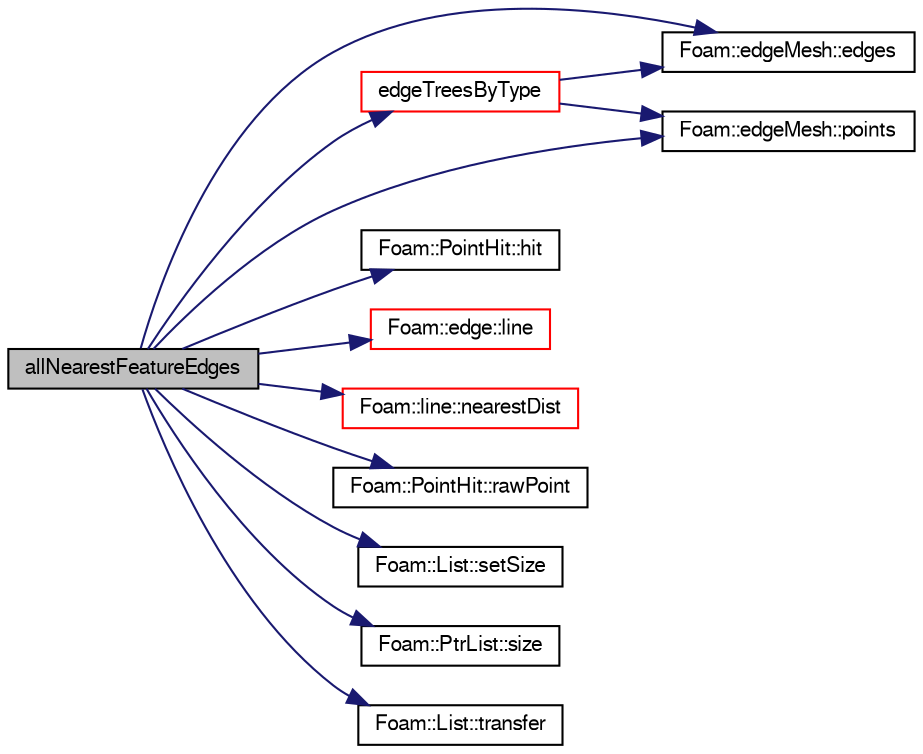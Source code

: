 digraph "allNearestFeatureEdges"
{
  bgcolor="transparent";
  edge [fontname="FreeSans",fontsize="10",labelfontname="FreeSans",labelfontsize="10"];
  node [fontname="FreeSans",fontsize="10",shape=record];
  rankdir="LR";
  Node591 [label="allNearestFeatureEdges",height=0.2,width=0.4,color="black", fillcolor="grey75", style="filled", fontcolor="black"];
  Node591 -> Node592 [color="midnightblue",fontsize="10",style="solid",fontname="FreeSans"];
  Node592 [label="Foam::edgeMesh::edges",height=0.2,width=0.4,color="black",URL="$a21754.html#a21d764179912ddda5c6f95193c289846",tooltip="Return edges. "];
  Node591 -> Node593 [color="midnightblue",fontsize="10",style="solid",fontname="FreeSans"];
  Node593 [label="edgeTreesByType",height=0.2,width=0.4,color="red",URL="$a21786.html#afa97552d0c5faeb838d8dea82fded8ea",tooltip="Demand driven construction of octree for boundary edges by type. "];
  Node593 -> Node595 [color="midnightblue",fontsize="10",style="solid",fontname="FreeSans"];
  Node595 [label="Foam::edgeMesh::points",height=0.2,width=0.4,color="black",URL="$a21754.html#ac44123fc1265297c41a43c3b62fdb4c2",tooltip="Return points. "];
  Node593 -> Node592 [color="midnightblue",fontsize="10",style="solid",fontname="FreeSans"];
  Node591 -> Node599 [color="midnightblue",fontsize="10",style="solid",fontname="FreeSans"];
  Node599 [label="Foam::PointHit::hit",height=0.2,width=0.4,color="black",URL="$a27558.html#aee8dc30bf27cefe419b15f96e594c155",tooltip="Is there a hit. "];
  Node591 -> Node600 [color="midnightblue",fontsize="10",style="solid",fontname="FreeSans"];
  Node600 [label="Foam::edge::line",height=0.2,width=0.4,color="red",URL="$a27210.html#a7e77f7ccd244bd2018175b700da722ca",tooltip="Return edge line. "];
  Node591 -> Node604 [color="midnightblue",fontsize="10",style="solid",fontname="FreeSans"];
  Node604 [label="Foam::line::nearestDist",height=0.2,width=0.4,color="red",URL="$a27550.html#a0ab00eab07060abff696ebe967f3fce0",tooltip="Return nearest distance to line from a given point. "];
  Node591 -> Node595 [color="midnightblue",fontsize="10",style="solid",fontname="FreeSans"];
  Node591 -> Node607 [color="midnightblue",fontsize="10",style="solid",fontname="FreeSans"];
  Node607 [label="Foam::PointHit::rawPoint",height=0.2,width=0.4,color="black",URL="$a27558.html#a479a270e3db1518fd61b8a756455786b",tooltip="Return point with no checking. "];
  Node591 -> Node608 [color="midnightblue",fontsize="10",style="solid",fontname="FreeSans"];
  Node608 [label="Foam::List::setSize",height=0.2,width=0.4,color="black",URL="$a25694.html#aedb985ffeaf1bdbfeccc2a8730405703",tooltip="Reset size of List. "];
  Node591 -> Node609 [color="midnightblue",fontsize="10",style="solid",fontname="FreeSans"];
  Node609 [label="Foam::PtrList::size",height=0.2,width=0.4,color="black",URL="$a25914.html#a47b3bf30da1eb3ab8076b5fbe00e0494",tooltip="Return the number of elements in the PtrList. "];
  Node591 -> Node610 [color="midnightblue",fontsize="10",style="solid",fontname="FreeSans"];
  Node610 [label="Foam::List::transfer",height=0.2,width=0.4,color="black",URL="$a25694.html#a25ad1d2084d16b234b0cf91c07e832c0",tooltip="Transfer the contents of the argument List into this list. "];
}
